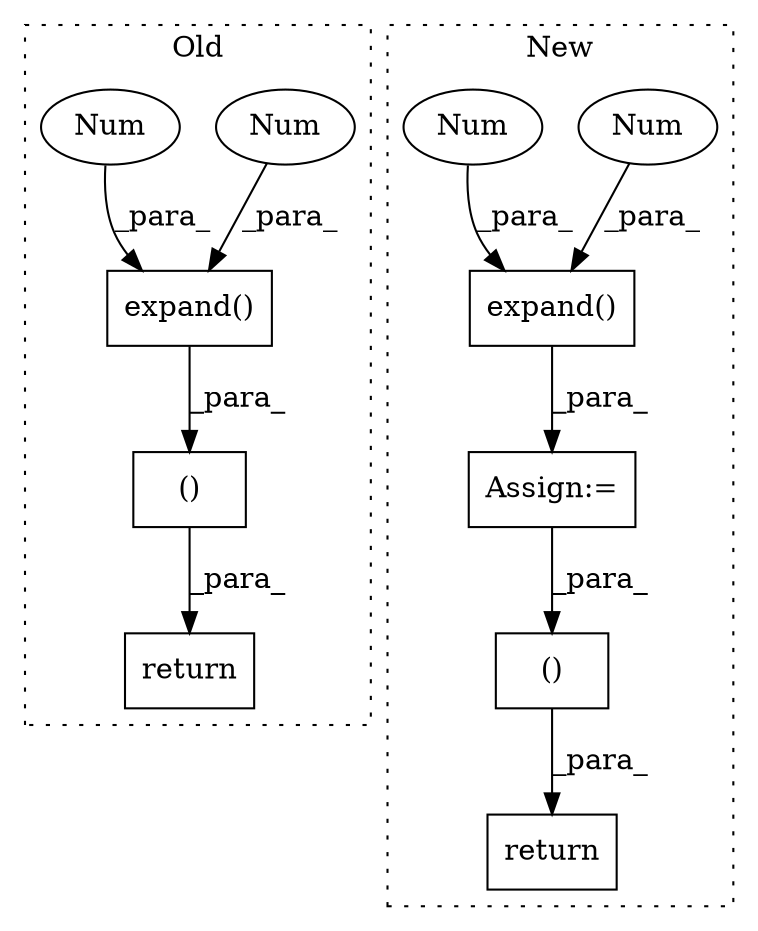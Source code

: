 digraph G {
subgraph cluster0 {
1 [label="return" a="93" s="859" l="7" shape="box"];
8 [label="()" a="54" s="871" l="8" shape="box"];
9 [label="expand()" a="75" s="810,848" l="15,1" shape="box"];
10 [label="Num" a="76" s="829" l="2" shape="ellipse"];
11 [label="Num" a="76" s="825" l="2" shape="ellipse"];
label = "Old";
style="dotted";
}
subgraph cluster1 {
2 [label="expand()" a="75" s="757,811" l="26,1" shape="box"];
3 [label="return" a="93" s="909" l="7" shape="box"];
4 [label="Num" a="76" s="791" l="2" shape="ellipse"];
5 [label="Num" a="76" s="783" l="2" shape="ellipse"];
6 [label="Assign:=" a="68" s="754" l="3" shape="box"];
7 [label="()" a="54" s="921" l="17" shape="box"];
label = "New";
style="dotted";
}
2 -> 6 [label="_para_"];
4 -> 2 [label="_para_"];
5 -> 2 [label="_para_"];
6 -> 7 [label="_para_"];
7 -> 3 [label="_para_"];
8 -> 1 [label="_para_"];
9 -> 8 [label="_para_"];
10 -> 9 [label="_para_"];
11 -> 9 [label="_para_"];
}
